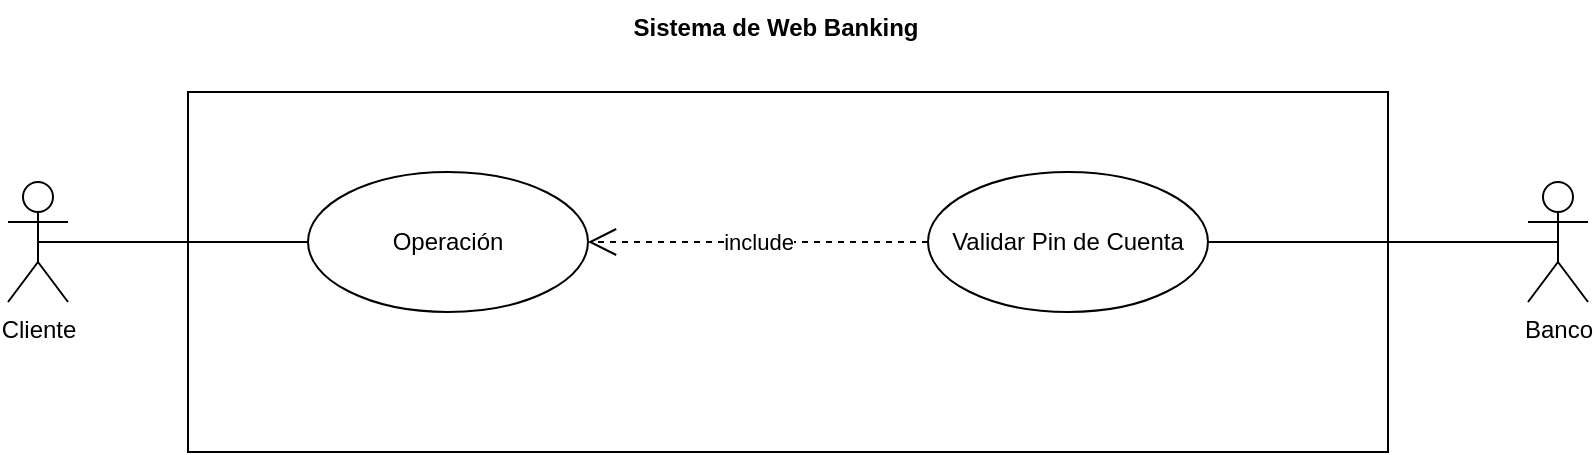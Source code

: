 <mxfile version="20.2.8" type="device"><diagram id="dr-oGpUcUuROfvfhQIE-" name="Página-1"><mxGraphModel dx="1065" dy="490" grid="1" gridSize="10" guides="1" tooltips="1" connect="1" arrows="1" fold="1" page="1" pageScale="1" pageWidth="827" pageHeight="1169" math="0" shadow="0"><root><mxCell id="0"/><mxCell id="1" parent="0"/><mxCell id="PqpjedIAkFHskEK2oyYM-1" value="" style="html=1;" vertex="1" parent="1"><mxGeometry x="120" y="120" width="600" height="180" as="geometry"/></mxCell><mxCell id="PqpjedIAkFHskEK2oyYM-2" value="Cliente" style="shape=umlActor;verticalLabelPosition=bottom;verticalAlign=top;html=1;" vertex="1" parent="1"><mxGeometry x="30" y="165" width="30" height="60" as="geometry"/></mxCell><mxCell id="PqpjedIAkFHskEK2oyYM-3" value="Sistema de Web Banking" style="text;align=center;fontStyle=1;verticalAlign=middle;spacingLeft=3;spacingRight=3;strokeColor=none;rotatable=0;points=[[0,0.5],[1,0.5]];portConstraint=eastwest;" vertex="1" parent="1"><mxGeometry x="374" y="74" width="80" height="26" as="geometry"/></mxCell><mxCell id="PqpjedIAkFHskEK2oyYM-4" value="Banco" style="shape=umlActor;verticalLabelPosition=bottom;verticalAlign=top;html=1;" vertex="1" parent="1"><mxGeometry x="790" y="165" width="30" height="60" as="geometry"/></mxCell><mxCell id="PqpjedIAkFHskEK2oyYM-5" value="" style="endArrow=none;html=1;rounded=0;exitX=0;exitY=0.5;exitDx=0;exitDy=0;entryX=0.5;entryY=0.5;entryDx=0;entryDy=0;entryPerimeter=0;" edge="1" parent="1" target="PqpjedIAkFHskEK2oyYM-2"><mxGeometry width="50" height="50" relative="1" as="geometry"><mxPoint x="180" y="195" as="sourcePoint"/><mxPoint x="430" y="280" as="targetPoint"/></mxGeometry></mxCell><mxCell id="PqpjedIAkFHskEK2oyYM-10" value="" style="endArrow=none;html=1;rounded=0;entryX=0.5;entryY=0.5;entryDx=0;entryDy=0;entryPerimeter=0;exitX=1;exitY=0.5;exitDx=0;exitDy=0;" edge="1" parent="1" source="PqpjedIAkFHskEK2oyYM-11" target="PqpjedIAkFHskEK2oyYM-4"><mxGeometry width="50" height="50" relative="1" as="geometry"><mxPoint x="275" y="360.25" as="sourcePoint"/><mxPoint x="775" y="170" as="targetPoint"/></mxGeometry></mxCell><mxCell id="PqpjedIAkFHskEK2oyYM-11" value="Validar Pin de Cuenta" style="ellipse;whiteSpace=wrap;html=1;" vertex="1" parent="1"><mxGeometry x="490" y="160" width="140" height="70" as="geometry"/></mxCell><mxCell id="PqpjedIAkFHskEK2oyYM-13" value="Operación" style="ellipse;whiteSpace=wrap;html=1;" vertex="1" parent="1"><mxGeometry x="180" y="160" width="140" height="70" as="geometry"/></mxCell><mxCell id="PqpjedIAkFHskEK2oyYM-14" value="include" style="endArrow=open;endSize=12;dashed=1;html=1;rounded=0;exitX=0;exitY=0.5;exitDx=0;exitDy=0;entryX=1;entryY=0.5;entryDx=0;entryDy=0;" edge="1" parent="1" source="PqpjedIAkFHskEK2oyYM-11" target="PqpjedIAkFHskEK2oyYM-13"><mxGeometry width="160" relative="1" as="geometry"><mxPoint x="330" y="210" as="sourcePoint"/><mxPoint x="490" y="210" as="targetPoint"/></mxGeometry></mxCell></root></mxGraphModel></diagram></mxfile>